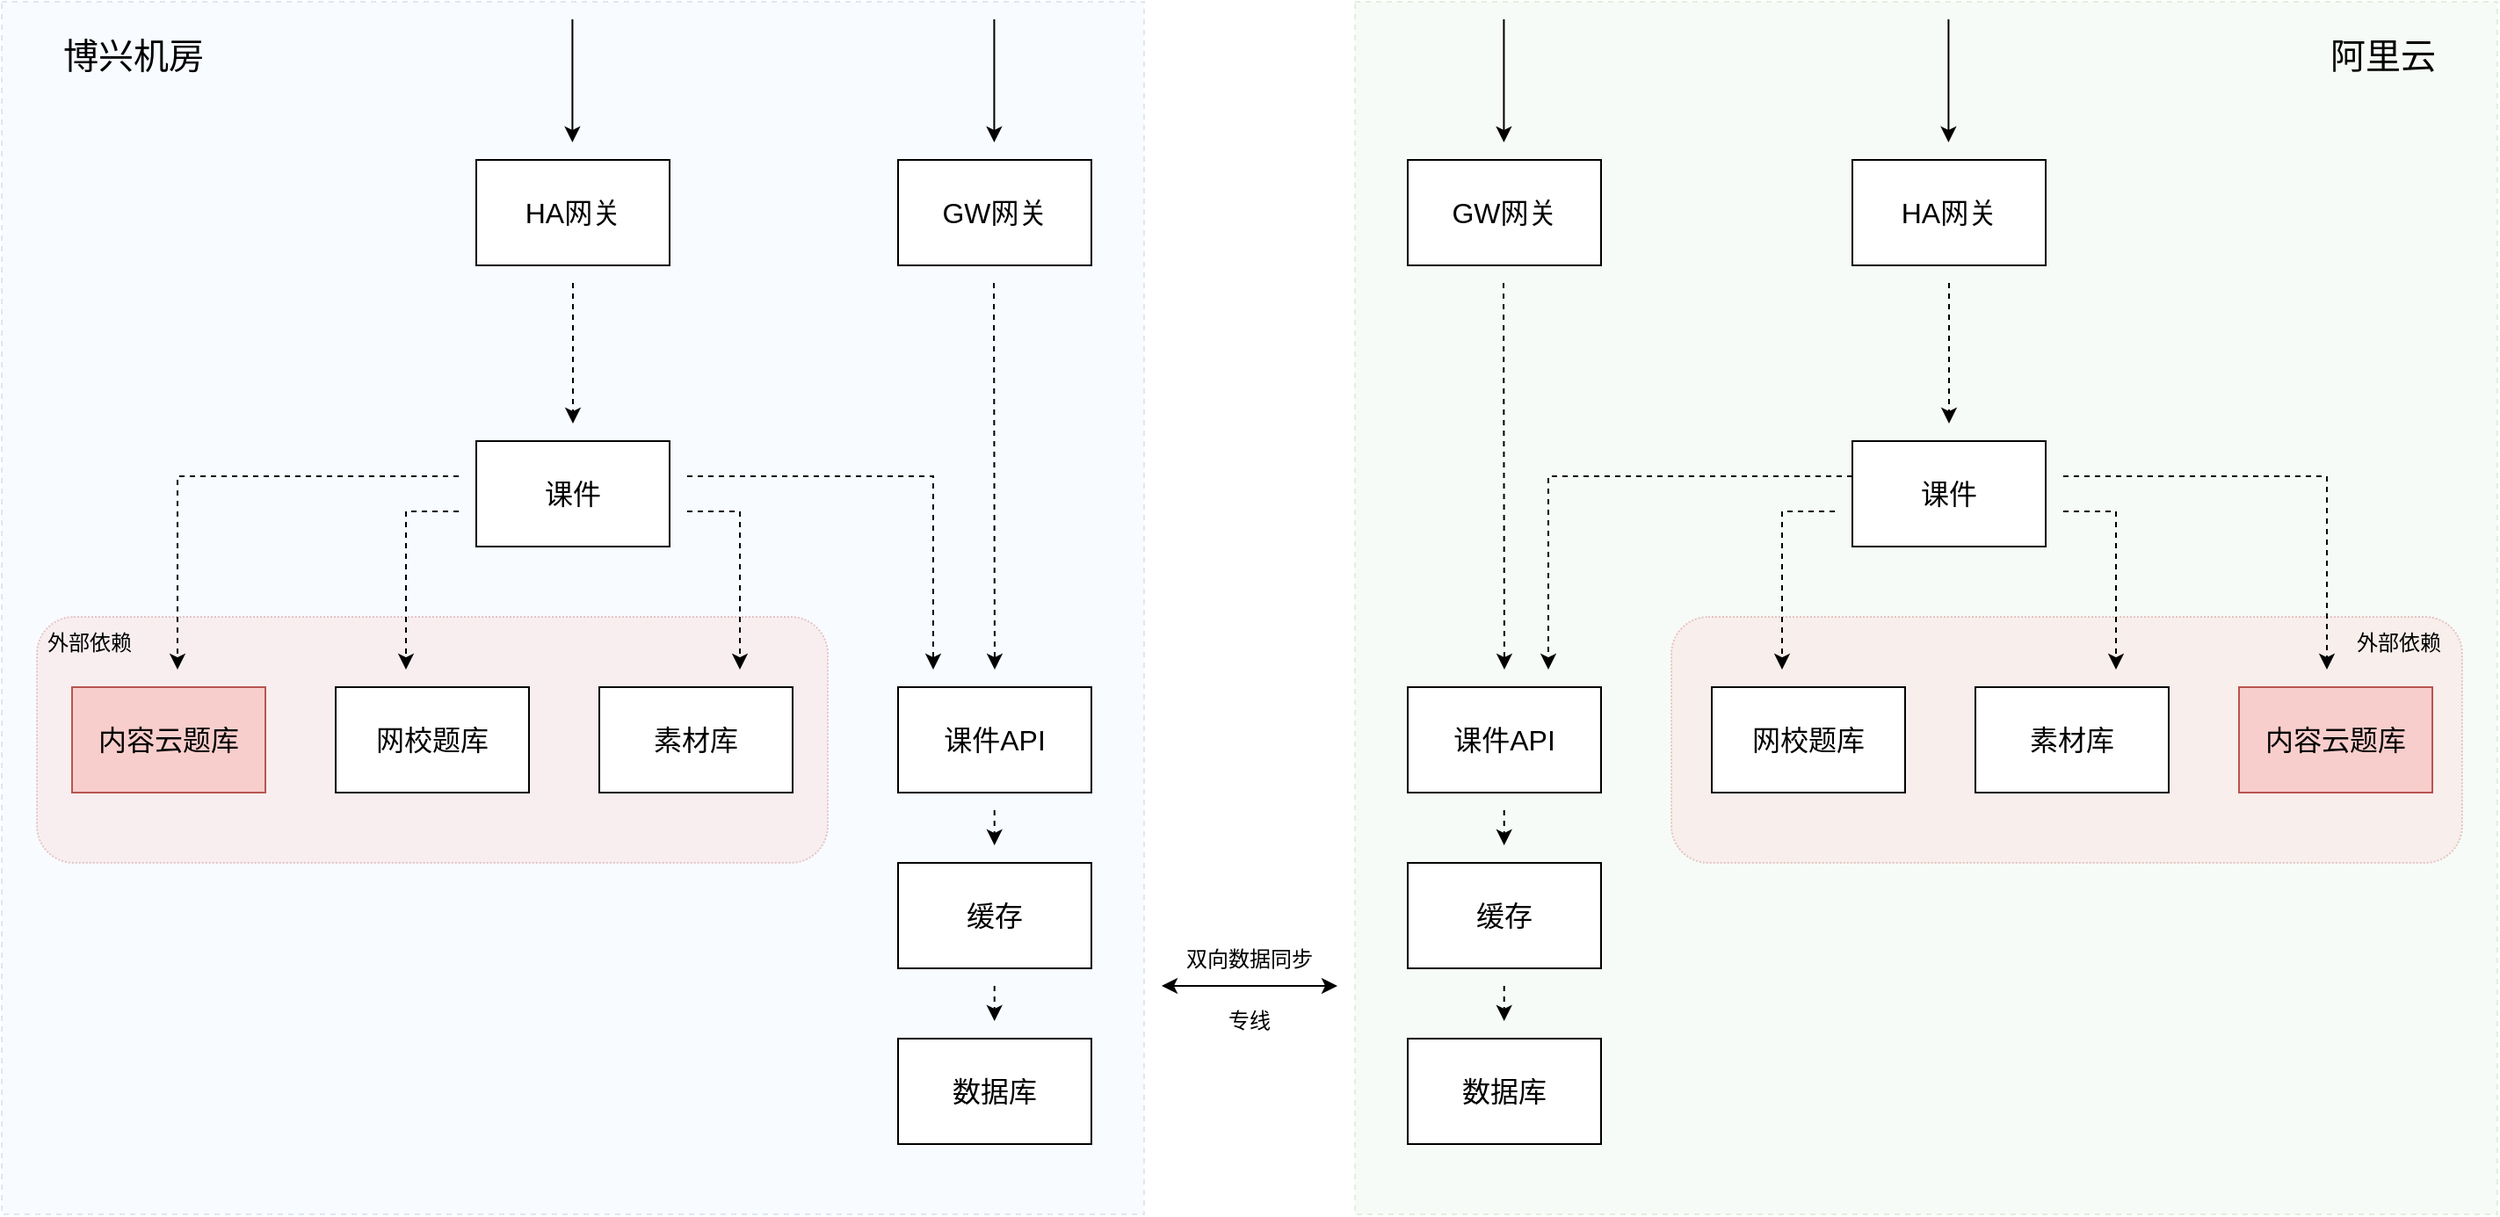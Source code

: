 <mxfile version="22.1.7" type="github">
  <diagram name="第 1 页" id="oaBtw_5lV8ZzY2PORr2H">
    <mxGraphModel dx="2927" dy="2569" grid="1" gridSize="10" guides="1" tooltips="1" connect="1" arrows="1" fold="1" page="1" pageScale="1" pageWidth="827" pageHeight="1169" math="0" shadow="0">
      <root>
        <mxCell id="0" />
        <mxCell id="1" parent="0" />
        <mxCell id="1u79h0HgcGvWxB0CrH6v-33" value="" style="rounded=0;whiteSpace=wrap;html=1;fillColor=#dae8fc;strokeColor=#6c8ebf;dashed=1;opacity=20;" vertex="1" parent="1">
          <mxGeometry x="-270" y="-30" width="650" height="690" as="geometry" />
        </mxCell>
        <mxCell id="1u79h0HgcGvWxB0CrH6v-37" value="" style="rounded=1;whiteSpace=wrap;html=1;dashed=1;dashPattern=1 1;fillColor=#f8cecc;strokeColor=#b85450;opacity=30;" vertex="1" parent="1">
          <mxGeometry x="-250" y="320" width="450" height="140" as="geometry" />
        </mxCell>
        <mxCell id="1u79h0HgcGvWxB0CrH6v-34" value="" style="rounded=0;whiteSpace=wrap;html=1;fillColor=#d5e8d4;strokeColor=#82b366;dashed=1;opacity=20;" vertex="1" parent="1">
          <mxGeometry x="500" y="-30" width="650" height="690" as="geometry" />
        </mxCell>
        <mxCell id="1u79h0HgcGvWxB0CrH6v-1" value="课件" style="rounded=0;whiteSpace=wrap;html=1;fontSize=16;" vertex="1" parent="1">
          <mxGeometry y="220" width="110" height="60" as="geometry" />
        </mxCell>
        <mxCell id="1u79h0HgcGvWxB0CrH6v-2" value="课件API" style="rounded=0;whiteSpace=wrap;html=1;fontSize=16;" vertex="1" parent="1">
          <mxGeometry x="240" y="360" width="110" height="60" as="geometry" />
        </mxCell>
        <mxCell id="1u79h0HgcGvWxB0CrH6v-3" value="缓存" style="rounded=0;whiteSpace=wrap;html=1;fontSize=16;" vertex="1" parent="1">
          <mxGeometry x="240" y="460" width="110" height="60" as="geometry" />
        </mxCell>
        <mxCell id="1u79h0HgcGvWxB0CrH6v-4" value="数据库" style="rounded=0;whiteSpace=wrap;html=1;fontSize=16;" vertex="1" parent="1">
          <mxGeometry x="240" y="560" width="110" height="60" as="geometry" />
        </mxCell>
        <mxCell id="1u79h0HgcGvWxB0CrH6v-5" value="素材库" style="rounded=0;whiteSpace=wrap;html=1;fontSize=16;" vertex="1" parent="1">
          <mxGeometry x="70" y="360" width="110" height="60" as="geometry" />
        </mxCell>
        <mxCell id="1u79h0HgcGvWxB0CrH6v-6" value="网校题库" style="rounded=0;whiteSpace=wrap;html=1;fontSize=16;" vertex="1" parent="1">
          <mxGeometry x="-80" y="360" width="110" height="60" as="geometry" />
        </mxCell>
        <mxCell id="1u79h0HgcGvWxB0CrH6v-7" value="内容云题库" style="rounded=0;whiteSpace=wrap;html=1;fontSize=16;fillColor=#f8cecc;strokeColor=#b85450;" vertex="1" parent="1">
          <mxGeometry x="-230" y="360" width="110" height="60" as="geometry" />
        </mxCell>
        <mxCell id="1u79h0HgcGvWxB0CrH6v-8" value="HA网关" style="rounded=0;whiteSpace=wrap;html=1;fontSize=16;" vertex="1" parent="1">
          <mxGeometry y="60" width="110" height="60" as="geometry" />
        </mxCell>
        <mxCell id="1u79h0HgcGvWxB0CrH6v-9" value="GW网关" style="rounded=0;whiteSpace=wrap;html=1;fontSize=16;" vertex="1" parent="1">
          <mxGeometry x="240" y="60" width="110" height="60" as="geometry" />
        </mxCell>
        <mxCell id="1u79h0HgcGvWxB0CrH6v-10" value="" style="endArrow=classic;html=1;rounded=0;dashed=1;" edge="1" parent="1">
          <mxGeometry width="50" height="50" relative="1" as="geometry">
            <mxPoint x="55" y="130" as="sourcePoint" />
            <mxPoint x="55" y="210" as="targetPoint" />
          </mxGeometry>
        </mxCell>
        <mxCell id="1u79h0HgcGvWxB0CrH6v-11" value="" style="endArrow=classic;html=1;rounded=0;dashed=1;" edge="1" parent="1">
          <mxGeometry width="50" height="50" relative="1" as="geometry">
            <mxPoint x="294.5" y="130" as="sourcePoint" />
            <mxPoint x="295" y="350" as="targetPoint" />
          </mxGeometry>
        </mxCell>
        <mxCell id="1u79h0HgcGvWxB0CrH6v-12" value="" style="endArrow=classic;html=1;rounded=0;dashed=1;" edge="1" parent="1">
          <mxGeometry width="50" height="50" relative="1" as="geometry">
            <mxPoint x="120" y="240" as="sourcePoint" />
            <mxPoint x="260" y="350" as="targetPoint" />
            <Array as="points">
              <mxPoint x="260" y="240" />
            </Array>
          </mxGeometry>
        </mxCell>
        <mxCell id="1u79h0HgcGvWxB0CrH6v-13" value="" style="endArrow=classic;html=1;rounded=0;dashed=1;" edge="1" parent="1">
          <mxGeometry width="50" height="50" relative="1" as="geometry">
            <mxPoint x="120" y="260" as="sourcePoint" />
            <mxPoint x="150" y="350" as="targetPoint" />
            <Array as="points">
              <mxPoint x="150" y="260" />
            </Array>
          </mxGeometry>
        </mxCell>
        <mxCell id="1u79h0HgcGvWxB0CrH6v-14" value="" style="endArrow=classic;html=1;rounded=0;dashed=1;" edge="1" parent="1">
          <mxGeometry width="50" height="50" relative="1" as="geometry">
            <mxPoint x="-10" y="260" as="sourcePoint" />
            <mxPoint x="-40" y="350" as="targetPoint" />
            <Array as="points">
              <mxPoint x="-40" y="260" />
            </Array>
          </mxGeometry>
        </mxCell>
        <mxCell id="1u79h0HgcGvWxB0CrH6v-15" value="" style="endArrow=classic;html=1;rounded=0;dashed=1;" edge="1" parent="1">
          <mxGeometry width="50" height="50" relative="1" as="geometry">
            <mxPoint x="-10" y="240" as="sourcePoint" />
            <mxPoint x="-170" y="350" as="targetPoint" />
            <Array as="points">
              <mxPoint x="-170" y="240" />
            </Array>
          </mxGeometry>
        </mxCell>
        <mxCell id="1u79h0HgcGvWxB0CrH6v-16" value="" style="endArrow=classic;html=1;rounded=0;dashed=1;" edge="1" parent="1">
          <mxGeometry width="50" height="50" relative="1" as="geometry">
            <mxPoint x="294.86" y="530" as="sourcePoint" />
            <mxPoint x="294.86" y="550" as="targetPoint" />
          </mxGeometry>
        </mxCell>
        <mxCell id="1u79h0HgcGvWxB0CrH6v-17" value="" style="endArrow=classic;html=1;rounded=0;dashed=1;" edge="1" parent="1">
          <mxGeometry width="50" height="50" relative="1" as="geometry">
            <mxPoint x="294.86" y="430" as="sourcePoint" />
            <mxPoint x="294.86" y="450" as="targetPoint" />
          </mxGeometry>
        </mxCell>
        <mxCell id="1u79h0HgcGvWxB0CrH6v-35" value="" style="endArrow=classic;html=1;rounded=0;" edge="1" parent="1">
          <mxGeometry width="50" height="50" relative="1" as="geometry">
            <mxPoint x="54.71" y="-20" as="sourcePoint" />
            <mxPoint x="54.71" y="50" as="targetPoint" />
          </mxGeometry>
        </mxCell>
        <mxCell id="1u79h0HgcGvWxB0CrH6v-36" value="" style="endArrow=classic;html=1;rounded=0;" edge="1" parent="1">
          <mxGeometry width="50" height="50" relative="1" as="geometry">
            <mxPoint x="294.71" y="-20" as="sourcePoint" />
            <mxPoint x="294.71" y="50" as="targetPoint" />
          </mxGeometry>
        </mxCell>
        <mxCell id="1u79h0HgcGvWxB0CrH6v-38" value="外部依赖" style="text;html=1;strokeColor=none;fillColor=none;align=center;verticalAlign=middle;whiteSpace=wrap;rounded=0;" vertex="1" parent="1">
          <mxGeometry x="-250" y="320" width="60" height="30" as="geometry" />
        </mxCell>
        <mxCell id="1u79h0HgcGvWxB0CrH6v-39" value="博兴机房" style="text;html=1;strokeColor=none;fillColor=none;align=center;verticalAlign=middle;whiteSpace=wrap;rounded=0;fontSize=20;" vertex="1" parent="1">
          <mxGeometry x="-250" y="-20" width="110" height="40" as="geometry" />
        </mxCell>
        <mxCell id="1u79h0HgcGvWxB0CrH6v-43" value="课件API" style="rounded=0;whiteSpace=wrap;html=1;fontSize=16;" vertex="1" parent="1">
          <mxGeometry x="530" y="360" width="110" height="60" as="geometry" />
        </mxCell>
        <mxCell id="1u79h0HgcGvWxB0CrH6v-44" value="缓存" style="rounded=0;whiteSpace=wrap;html=1;fontSize=16;" vertex="1" parent="1">
          <mxGeometry x="530" y="460" width="110" height="60" as="geometry" />
        </mxCell>
        <mxCell id="1u79h0HgcGvWxB0CrH6v-45" value="数据库" style="rounded=0;whiteSpace=wrap;html=1;fontSize=16;" vertex="1" parent="1">
          <mxGeometry x="530" y="560" width="110" height="60" as="geometry" />
        </mxCell>
        <mxCell id="1u79h0HgcGvWxB0CrH6v-46" value="GW网关" style="rounded=0;whiteSpace=wrap;html=1;fontSize=16;" vertex="1" parent="1">
          <mxGeometry x="530" y="60" width="110" height="60" as="geometry" />
        </mxCell>
        <mxCell id="1u79h0HgcGvWxB0CrH6v-47" value="" style="endArrow=classic;html=1;rounded=0;dashed=1;" edge="1" parent="1">
          <mxGeometry width="50" height="50" relative="1" as="geometry">
            <mxPoint x="584.5" y="130" as="sourcePoint" />
            <mxPoint x="585" y="350" as="targetPoint" />
          </mxGeometry>
        </mxCell>
        <mxCell id="1u79h0HgcGvWxB0CrH6v-48" value="" style="endArrow=classic;html=1;rounded=0;dashed=1;" edge="1" parent="1">
          <mxGeometry width="50" height="50" relative="1" as="geometry">
            <mxPoint x="584.86" y="530" as="sourcePoint" />
            <mxPoint x="584.86" y="550" as="targetPoint" />
          </mxGeometry>
        </mxCell>
        <mxCell id="1u79h0HgcGvWxB0CrH6v-49" value="" style="endArrow=classic;html=1;rounded=0;dashed=1;" edge="1" parent="1">
          <mxGeometry width="50" height="50" relative="1" as="geometry">
            <mxPoint x="584.86" y="430" as="sourcePoint" />
            <mxPoint x="584.86" y="450" as="targetPoint" />
          </mxGeometry>
        </mxCell>
        <mxCell id="1u79h0HgcGvWxB0CrH6v-50" value="" style="endArrow=classic;html=1;rounded=0;" edge="1" parent="1">
          <mxGeometry width="50" height="50" relative="1" as="geometry">
            <mxPoint x="584.71" y="-20" as="sourcePoint" />
            <mxPoint x="584.71" y="50" as="targetPoint" />
          </mxGeometry>
        </mxCell>
        <mxCell id="1u79h0HgcGvWxB0CrH6v-51" value="" style="rounded=1;whiteSpace=wrap;html=1;dashed=1;dashPattern=1 1;fillColor=#f8cecc;strokeColor=#b85450;opacity=30;" vertex="1" parent="1">
          <mxGeometry x="680" y="320" width="450" height="140" as="geometry" />
        </mxCell>
        <mxCell id="1u79h0HgcGvWxB0CrH6v-52" value="课件" style="rounded=0;whiteSpace=wrap;html=1;fontSize=16;" vertex="1" parent="1">
          <mxGeometry x="783" y="220" width="110" height="60" as="geometry" />
        </mxCell>
        <mxCell id="1u79h0HgcGvWxB0CrH6v-53" value="素材库" style="rounded=0;whiteSpace=wrap;html=1;fontSize=16;" vertex="1" parent="1">
          <mxGeometry x="853" y="360" width="110" height="60" as="geometry" />
        </mxCell>
        <mxCell id="1u79h0HgcGvWxB0CrH6v-54" value="网校题库" style="rounded=0;whiteSpace=wrap;html=1;fontSize=16;" vertex="1" parent="1">
          <mxGeometry x="703" y="360" width="110" height="60" as="geometry" />
        </mxCell>
        <mxCell id="1u79h0HgcGvWxB0CrH6v-55" value="内容云题库" style="rounded=0;whiteSpace=wrap;html=1;fontSize=16;fillColor=#f8cecc;strokeColor=#b85450;" vertex="1" parent="1">
          <mxGeometry x="1003" y="360" width="110" height="60" as="geometry" />
        </mxCell>
        <mxCell id="1u79h0HgcGvWxB0CrH6v-56" value="HA网关" style="rounded=0;whiteSpace=wrap;html=1;fontSize=16;" vertex="1" parent="1">
          <mxGeometry x="783" y="60" width="110" height="60" as="geometry" />
        </mxCell>
        <mxCell id="1u79h0HgcGvWxB0CrH6v-57" value="" style="endArrow=classic;html=1;rounded=0;dashed=1;" edge="1" parent="1">
          <mxGeometry width="50" height="50" relative="1" as="geometry">
            <mxPoint x="838" y="130" as="sourcePoint" />
            <mxPoint x="838" y="210" as="targetPoint" />
          </mxGeometry>
        </mxCell>
        <mxCell id="1u79h0HgcGvWxB0CrH6v-58" value="" style="endArrow=classic;html=1;rounded=0;dashed=1;" edge="1" parent="1">
          <mxGeometry width="50" height="50" relative="1" as="geometry">
            <mxPoint x="903" y="260" as="sourcePoint" />
            <mxPoint x="933" y="350" as="targetPoint" />
            <Array as="points">
              <mxPoint x="933" y="260" />
            </Array>
          </mxGeometry>
        </mxCell>
        <mxCell id="1u79h0HgcGvWxB0CrH6v-59" value="" style="endArrow=classic;html=1;rounded=0;dashed=1;" edge="1" parent="1">
          <mxGeometry width="50" height="50" relative="1" as="geometry">
            <mxPoint x="773" y="260" as="sourcePoint" />
            <mxPoint x="743" y="350" as="targetPoint" />
            <Array as="points">
              <mxPoint x="743" y="260" />
            </Array>
          </mxGeometry>
        </mxCell>
        <mxCell id="1u79h0HgcGvWxB0CrH6v-60" value="" style="endArrow=classic;html=1;rounded=0;dashed=1;" edge="1" parent="1">
          <mxGeometry width="50" height="50" relative="1" as="geometry">
            <mxPoint x="903" y="240" as="sourcePoint" />
            <mxPoint x="1053" y="350" as="targetPoint" />
            <Array as="points">
              <mxPoint x="1053" y="240" />
            </Array>
          </mxGeometry>
        </mxCell>
        <mxCell id="1u79h0HgcGvWxB0CrH6v-61" value="" style="endArrow=classic;html=1;rounded=0;" edge="1" parent="1">
          <mxGeometry width="50" height="50" relative="1" as="geometry">
            <mxPoint x="837.71" y="-20" as="sourcePoint" />
            <mxPoint x="837.71" y="50" as="targetPoint" />
          </mxGeometry>
        </mxCell>
        <mxCell id="1u79h0HgcGvWxB0CrH6v-62" value="外部依赖" style="text;html=1;strokeColor=none;fillColor=none;align=center;verticalAlign=middle;whiteSpace=wrap;rounded=0;" vertex="1" parent="1">
          <mxGeometry x="1064" y="320" width="60" height="30" as="geometry" />
        </mxCell>
        <mxCell id="1u79h0HgcGvWxB0CrH6v-63" value="阿里云" style="text;html=1;strokeColor=none;fillColor=none;align=center;verticalAlign=middle;whiteSpace=wrap;rounded=0;fontSize=20;" vertex="1" parent="1">
          <mxGeometry x="1030" y="-20" width="110" height="40" as="geometry" />
        </mxCell>
        <mxCell id="1u79h0HgcGvWxB0CrH6v-64" value="" style="endArrow=classic;html=1;rounded=0;dashed=1;" edge="1" parent="1">
          <mxGeometry width="50" height="50" relative="1" as="geometry">
            <mxPoint x="783" y="240" as="sourcePoint" />
            <mxPoint x="610" y="350" as="targetPoint" />
            <Array as="points">
              <mxPoint x="610" y="240" />
            </Array>
          </mxGeometry>
        </mxCell>
        <mxCell id="1u79h0HgcGvWxB0CrH6v-65" value="" style="endArrow=classic;startArrow=classic;html=1;rounded=0;strokeWidth=1;" edge="1" parent="1">
          <mxGeometry width="50" height="50" relative="1" as="geometry">
            <mxPoint x="390" y="530" as="sourcePoint" />
            <mxPoint x="490" y="530" as="targetPoint" />
          </mxGeometry>
        </mxCell>
        <mxCell id="1u79h0HgcGvWxB0CrH6v-66" value="专线" style="text;html=1;strokeColor=none;fillColor=none;align=center;verticalAlign=middle;whiteSpace=wrap;rounded=0;" vertex="1" parent="1">
          <mxGeometry x="417" y="540" width="46" height="20" as="geometry" />
        </mxCell>
        <mxCell id="1u79h0HgcGvWxB0CrH6v-67" value="双向数据同步" style="text;html=1;strokeColor=none;fillColor=none;align=center;verticalAlign=middle;whiteSpace=wrap;rounded=0;" vertex="1" parent="1">
          <mxGeometry x="400" y="500" width="80" height="30" as="geometry" />
        </mxCell>
      </root>
    </mxGraphModel>
  </diagram>
</mxfile>
